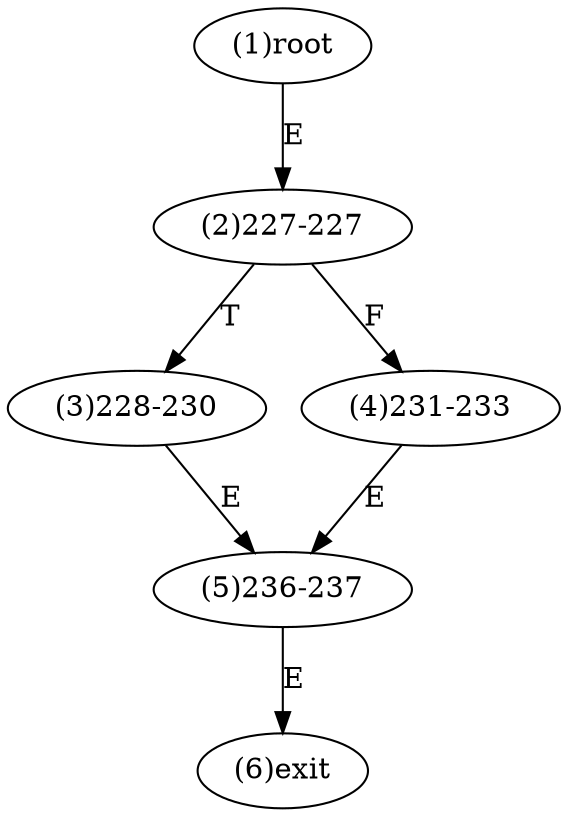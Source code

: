 digraph "" { 
1[ label="(1)root"];
2[ label="(2)227-227"];
3[ label="(3)228-230"];
4[ label="(4)231-233"];
5[ label="(5)236-237"];
6[ label="(6)exit"];
1->2[ label="E"];
2->4[ label="F"];
2->3[ label="T"];
3->5[ label="E"];
4->5[ label="E"];
5->6[ label="E"];
}